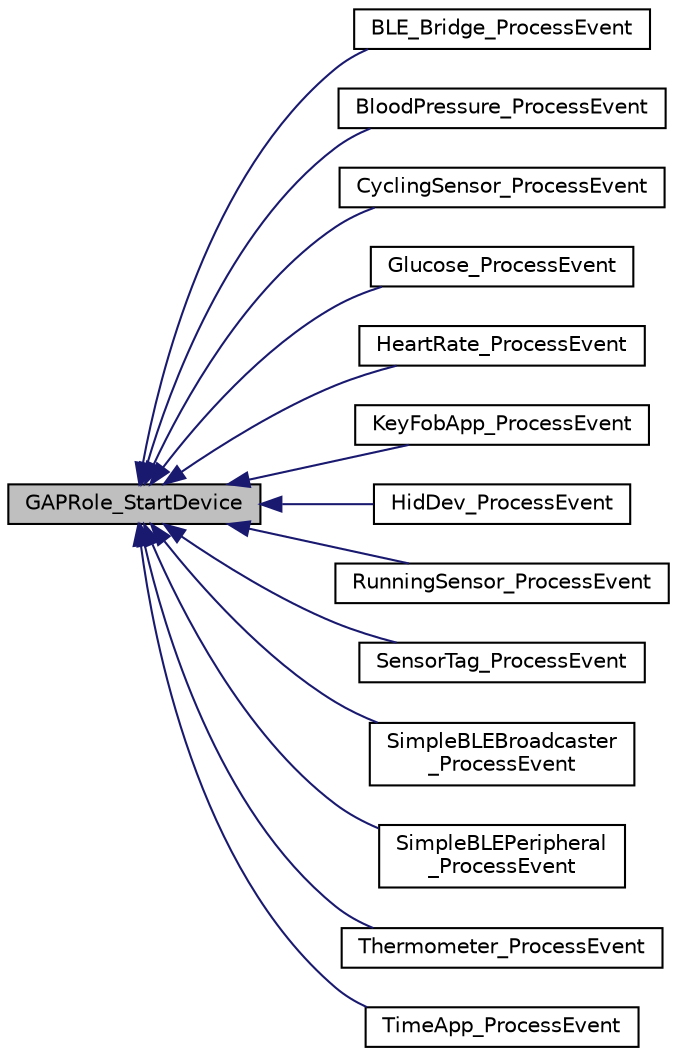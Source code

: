 digraph "GAPRole_StartDevice"
{
  edge [fontname="Helvetica",fontsize="10",labelfontname="Helvetica",labelfontsize="10"];
  node [fontname="Helvetica",fontsize="10",shape=record];
  rankdir="LR";
  Node1 [label="GAPRole_StartDevice",height=0.2,width=0.4,color="black", fillcolor="grey75", style="filled" fontcolor="black"];
  Node1 -> Node2 [dir="back",color="midnightblue",fontsize="10",style="solid",fontname="Helvetica"];
  Node2 [label="BLE_Bridge_ProcessEvent",height=0.2,width=0.4,color="black", fillcolor="white", style="filled",URL="$_b_l_e___bridge_8h.html#a93ac2f9b2426db7422f62089a97a69f2"];
  Node1 -> Node3 [dir="back",color="midnightblue",fontsize="10",style="solid",fontname="Helvetica"];
  Node3 [label="BloodPressure_ProcessEvent",height=0.2,width=0.4,color="black", fillcolor="white", style="filled",URL="$blood_pressure_8h.html#a56190a02f171fa626bfa1056692f6926"];
  Node1 -> Node4 [dir="back",color="midnightblue",fontsize="10",style="solid",fontname="Helvetica"];
  Node4 [label="CyclingSensor_ProcessEvent",height=0.2,width=0.4,color="black", fillcolor="white", style="filled",URL="$cycling_sensor_8h.html#afc7c68f19e8a07760b4acb74fc27f8bc"];
  Node1 -> Node5 [dir="back",color="midnightblue",fontsize="10",style="solid",fontname="Helvetica"];
  Node5 [label="Glucose_ProcessEvent",height=0.2,width=0.4,color="black", fillcolor="white", style="filled",URL="$glucose_8h.html#a6b52718557ec267cce6f3963a76f9cba"];
  Node1 -> Node6 [dir="back",color="midnightblue",fontsize="10",style="solid",fontname="Helvetica"];
  Node6 [label="HeartRate_ProcessEvent",height=0.2,width=0.4,color="black", fillcolor="white", style="filled",URL="$heartrate_8h.html#ac53fa00ae941d4aad078e61037589afc"];
  Node1 -> Node7 [dir="back",color="midnightblue",fontsize="10",style="solid",fontname="Helvetica"];
  Node7 [label="KeyFobApp_ProcessEvent",height=0.2,width=0.4,color="black", fillcolor="white", style="filled",URL="$keyfobdemo_8h.html#aaee63bfba219af672a3382b4d0e23e92"];
  Node1 -> Node8 [dir="back",color="midnightblue",fontsize="10",style="solid",fontname="Helvetica"];
  Node8 [label="HidDev_ProcessEvent",height=0.2,width=0.4,color="black", fillcolor="white", style="filled",URL="$hiddev_8h.html#a85e00513c0d213b1583e7902d80319aa"];
  Node1 -> Node9 [dir="back",color="midnightblue",fontsize="10",style="solid",fontname="Helvetica"];
  Node9 [label="RunningSensor_ProcessEvent",height=0.2,width=0.4,color="black", fillcolor="white", style="filled",URL="$running_sensor_8h.html#ae028f0d2806dc2d44c5da577c9d6e701"];
  Node1 -> Node10 [dir="back",color="midnightblue",fontsize="10",style="solid",fontname="Helvetica"];
  Node10 [label="SensorTag_ProcessEvent",height=0.2,width=0.4,color="black", fillcolor="white", style="filled",URL="$sensor_tag_8h.html#aedf9259e6d4dfcd83780b78d1c9f9934"];
  Node1 -> Node11 [dir="back",color="midnightblue",fontsize="10",style="solid",fontname="Helvetica"];
  Node11 [label="SimpleBLEBroadcaster\l_ProcessEvent",height=0.2,width=0.4,color="black", fillcolor="white", style="filled",URL="$simple_b_l_e_broadcaster_8h.html#a5cdfe31d87ff51eb75e56bc1aa9ad5b8"];
  Node1 -> Node12 [dir="back",color="midnightblue",fontsize="10",style="solid",fontname="Helvetica"];
  Node12 [label="SimpleBLEPeripheral\l_ProcessEvent",height=0.2,width=0.4,color="black", fillcolor="white", style="filled",URL="$simple_b_l_e_peripheral_8h.html#a35acf640a1b1b7d0bb154705b0d39387"];
  Node1 -> Node13 [dir="back",color="midnightblue",fontsize="10",style="solid",fontname="Helvetica"];
  Node13 [label="Thermometer_ProcessEvent",height=0.2,width=0.4,color="black", fillcolor="white", style="filled",URL="$thermometer_8h.html#a7cad3fbf12ea8f6a9ace8e157ebca0a6"];
  Node1 -> Node14 [dir="back",color="midnightblue",fontsize="10",style="solid",fontname="Helvetica"];
  Node14 [label="TimeApp_ProcessEvent",height=0.2,width=0.4,color="black", fillcolor="white", style="filled",URL="$_time_app_2_source_2timeapp_8h.html#a1f40222b207859f16fe52bdd8a5f3ecb"];
}
